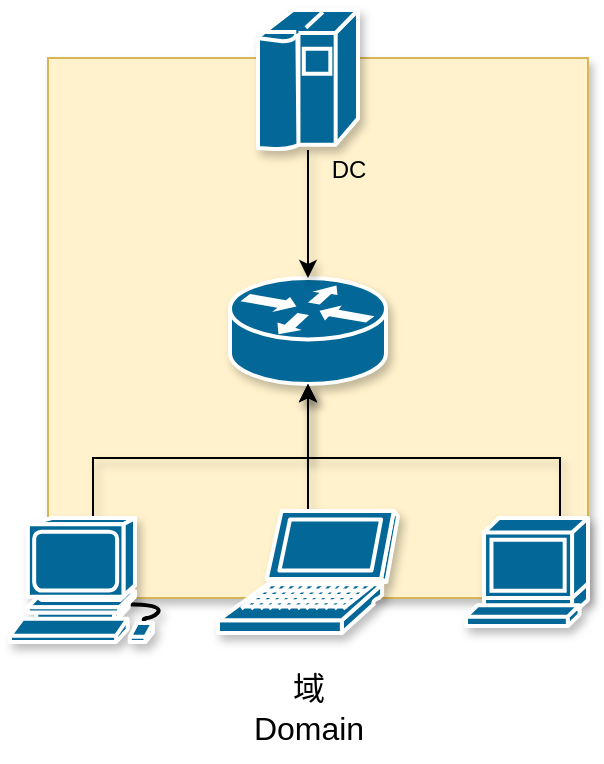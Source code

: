 <mxfile version="12.6.5" type="device"><diagram id="67WB8dhcfDGUW3ALZ5JH" name="第 1 页"><mxGraphModel dx="1422" dy="822" grid="1" gridSize="10" guides="1" tooltips="1" connect="1" arrows="1" fold="1" page="1" pageScale="1" pageWidth="827" pageHeight="1169" math="0" shadow="0"><root><mxCell id="0"/><mxCell id="1" parent="0"/><mxCell id="LahJ2uMK67VkIvrEtWet-18" value="" style="whiteSpace=wrap;html=1;aspect=fixed;fillColor=#fff2cc;strokeColor=#d6b656;shadow=1;" parent="1" vertex="1"><mxGeometry x="219" y="314" width="270" height="270" as="geometry"/></mxCell><mxCell id="LahJ2uMK67VkIvrEtWet-19" value="" style="shape=mxgraph.cisco.routers.router;html=1;pointerEvents=1;dashed=0;fillColor=#036897;strokeColor=#ffffff;strokeWidth=2;verticalLabelPosition=bottom;verticalAlign=top;align=center;outlineConnect=0;shadow=1;" parent="1" vertex="1"><mxGeometry x="310" y="424" width="78" height="53" as="geometry"/></mxCell><mxCell id="LahJ2uMK67VkIvrEtWet-20" style="edgeStyle=orthogonalEdgeStyle;rounded=0;orthogonalLoop=1;jettySize=auto;html=1;shadow=1;" parent="1" source="LahJ2uMK67VkIvrEtWet-21" target="LahJ2uMK67VkIvrEtWet-19" edge="1"><mxGeometry relative="1" as="geometry"/></mxCell><mxCell id="LahJ2uMK67VkIvrEtWet-21" value="" style="shape=mxgraph.cisco.computers_and_peripherals.laptop;html=1;pointerEvents=1;dashed=0;fillColor=#036897;strokeColor=#ffffff;strokeWidth=2;verticalLabelPosition=bottom;verticalAlign=top;align=center;outlineConnect=0;shadow=1;" parent="1" vertex="1"><mxGeometry x="304" y="540.5" width="90" height="61" as="geometry"/></mxCell><mxCell id="LahJ2uMK67VkIvrEtWet-22" style="edgeStyle=orthogonalEdgeStyle;rounded=0;orthogonalLoop=1;jettySize=auto;html=1;shadow=1;" parent="1" source="LahJ2uMK67VkIvrEtWet-23" target="LahJ2uMK67VkIvrEtWet-19" edge="1"><mxGeometry relative="1" as="geometry"><Array as="points"><mxPoint x="475" y="514"/><mxPoint x="349" y="514"/></Array></mxGeometry></mxCell><mxCell id="LahJ2uMK67VkIvrEtWet-23" value="" style="shape=mxgraph.cisco.computers_and_peripherals.terminal;html=1;pointerEvents=1;dashed=0;fillColor=#036897;strokeColor=#ffffff;strokeWidth=2;verticalLabelPosition=bottom;verticalAlign=top;align=center;outlineConnect=0;shadow=1;" parent="1" vertex="1"><mxGeometry x="428" y="544" width="61" height="54" as="geometry"/></mxCell><mxCell id="LahJ2uMK67VkIvrEtWet-26" style="edgeStyle=orthogonalEdgeStyle;rounded=0;orthogonalLoop=1;jettySize=auto;html=1;shadow=1;" parent="1" source="LahJ2uMK67VkIvrEtWet-27" target="LahJ2uMK67VkIvrEtWet-19" edge="1"><mxGeometry relative="1" as="geometry"><Array as="points"><mxPoint x="242" y="514"/><mxPoint x="349" y="514"/></Array></mxGeometry></mxCell><mxCell id="LahJ2uMK67VkIvrEtWet-27" value="" style="shape=mxgraph.cisco.computers_and_peripherals.workstation;html=1;pointerEvents=1;dashed=0;fillColor=#036897;strokeColor=#ffffff;strokeWidth=2;verticalLabelPosition=bottom;verticalAlign=top;align=center;outlineConnect=0;shadow=1;" parent="1" vertex="1"><mxGeometry x="200" y="544" width="83" height="62" as="geometry"/></mxCell><mxCell id="LahJ2uMK67VkIvrEtWet-31" style="edgeStyle=orthogonalEdgeStyle;rounded=0;orthogonalLoop=1;jettySize=auto;html=1;fontSize=16;shadow=1;" parent="1" source="LahJ2uMK67VkIvrEtWet-29" target="LahJ2uMK67VkIvrEtWet-19" edge="1"><mxGeometry relative="1" as="geometry"/></mxCell><mxCell id="LahJ2uMK67VkIvrEtWet-29" value="" style="shape=mxgraph.cisco.computers_and_peripherals.ibm_mainframe;html=1;pointerEvents=1;dashed=0;fillColor=#036897;strokeColor=#ffffff;strokeWidth=2;verticalLabelPosition=bottom;verticalAlign=top;align=center;outlineConnect=0;shadow=1;" parent="1" vertex="1"><mxGeometry x="324" y="290" width="50" height="70" as="geometry"/></mxCell><mxCell id="LahJ2uMK67VkIvrEtWet-30" value="域&lt;br style=&quot;font-size: 16px&quot;&gt;Domain" style="text;html=1;align=center;verticalAlign=middle;resizable=0;points=[];autosize=1;fontSize=16;shadow=1;" parent="1" vertex="1"><mxGeometry x="314" y="619" width="70" height="40" as="geometry"/></mxCell><mxCell id="nvi_zbNtIN5atOlV_4Ne-1" value="DC" style="text;html=1;align=center;verticalAlign=middle;resizable=0;points=[];autosize=1;shadow=1;" parent="1" vertex="1"><mxGeometry x="354" y="360" width="30" height="20" as="geometry"/></mxCell></root></mxGraphModel></diagram></mxfile>